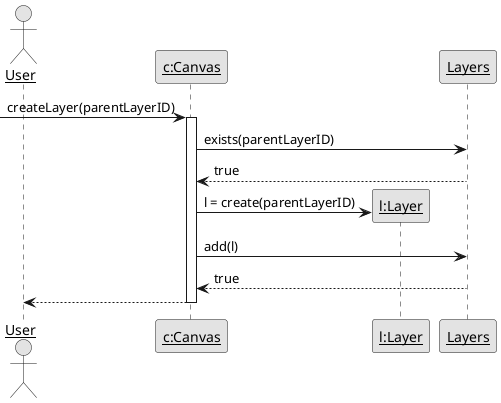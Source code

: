 @startuml

skinparam monochrome true
skinparam defaultFontName Hack
skinparam sequenceParticipant underline

actor User

participant "c:Canvas" as C
participant "l:Layer" as L
participant "Layers" as LS

[-> C: createLayer(parentLayerID)
activate C

C -> LS: exists(parentLayerID)
LS --> C: true

create L
C -> L: l = create(parentLayerID)

C -> LS: add(l)
LS --> C: true

C --> User
deactivate C

@enduml
